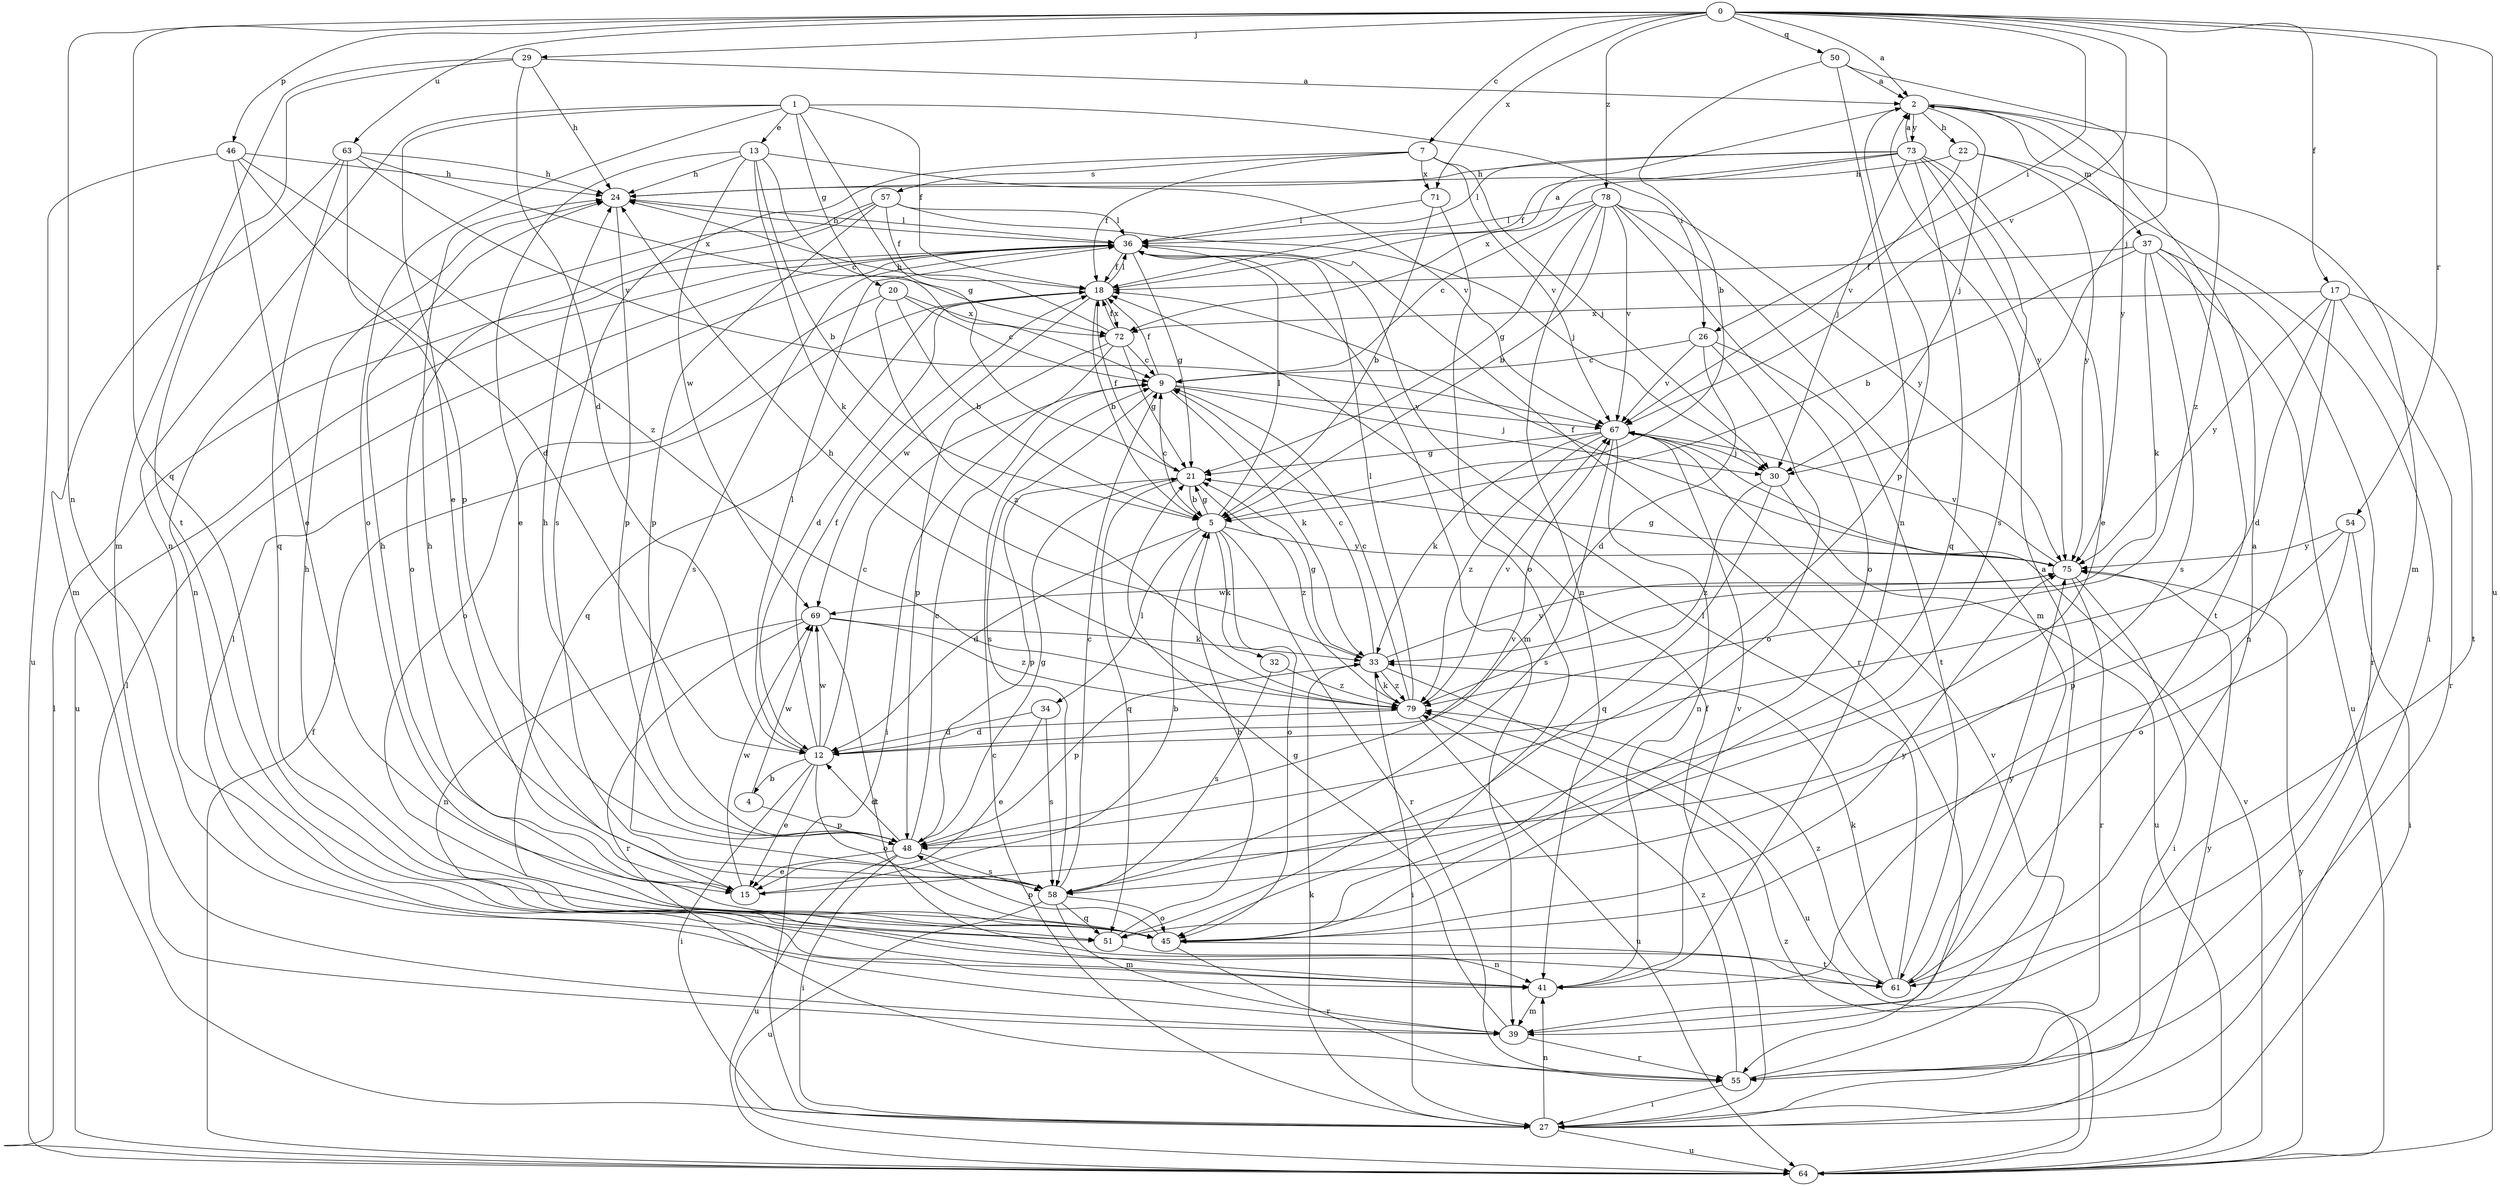 strict digraph  {
0;
1;
2;
4;
5;
7;
9;
12;
13;
15;
17;
18;
20;
21;
22;
24;
26;
27;
29;
30;
32;
33;
34;
36;
37;
39;
41;
45;
46;
48;
50;
51;
54;
55;
57;
58;
61;
63;
64;
67;
69;
71;
72;
73;
75;
78;
79;
0 -> 2  [label=a];
0 -> 7  [label=c];
0 -> 17  [label=f];
0 -> 26  [label=i];
0 -> 29  [label=j];
0 -> 30  [label=j];
0 -> 41  [label=n];
0 -> 46  [label=p];
0 -> 50  [label=q];
0 -> 51  [label=q];
0 -> 54  [label=r];
0 -> 63  [label=u];
0 -> 64  [label=u];
0 -> 67  [label=v];
0 -> 71  [label=x];
0 -> 78  [label=z];
1 -> 13  [label=e];
1 -> 15  [label=e];
1 -> 18  [label=f];
1 -> 20  [label=g];
1 -> 21  [label=g];
1 -> 26  [label=i];
1 -> 41  [label=n];
1 -> 45  [label=o];
2 -> 22  [label=h];
2 -> 30  [label=j];
2 -> 37  [label=m];
2 -> 39  [label=m];
2 -> 48  [label=p];
2 -> 73  [label=y];
2 -> 79  [label=z];
4 -> 48  [label=p];
4 -> 69  [label=w];
5 -> 9  [label=c];
5 -> 12  [label=d];
5 -> 21  [label=g];
5 -> 32  [label=k];
5 -> 34  [label=l];
5 -> 36  [label=l];
5 -> 45  [label=o];
5 -> 55  [label=r];
5 -> 75  [label=y];
7 -> 18  [label=f];
7 -> 30  [label=j];
7 -> 57  [label=s];
7 -> 58  [label=s];
7 -> 67  [label=v];
7 -> 71  [label=x];
9 -> 18  [label=f];
9 -> 30  [label=j];
9 -> 33  [label=k];
9 -> 58  [label=s];
9 -> 67  [label=v];
12 -> 4  [label=b];
12 -> 9  [label=c];
12 -> 15  [label=e];
12 -> 18  [label=f];
12 -> 27  [label=i];
12 -> 36  [label=l];
12 -> 45  [label=o];
12 -> 69  [label=w];
13 -> 5  [label=b];
13 -> 9  [label=c];
13 -> 15  [label=e];
13 -> 24  [label=h];
13 -> 33  [label=k];
13 -> 67  [label=v];
13 -> 69  [label=w];
15 -> 5  [label=b];
15 -> 24  [label=h];
15 -> 69  [label=w];
17 -> 12  [label=d];
17 -> 41  [label=n];
17 -> 55  [label=r];
17 -> 61  [label=t];
17 -> 72  [label=x];
17 -> 75  [label=y];
18 -> 2  [label=a];
18 -> 5  [label=b];
18 -> 12  [label=d];
18 -> 36  [label=l];
18 -> 51  [label=q];
18 -> 69  [label=w];
18 -> 72  [label=x];
20 -> 5  [label=b];
20 -> 9  [label=c];
20 -> 45  [label=o];
20 -> 72  [label=x];
20 -> 79  [label=z];
21 -> 5  [label=b];
21 -> 18  [label=f];
21 -> 48  [label=p];
21 -> 51  [label=q];
21 -> 79  [label=z];
22 -> 24  [label=h];
22 -> 27  [label=i];
22 -> 67  [label=v];
22 -> 75  [label=y];
24 -> 36  [label=l];
24 -> 48  [label=p];
26 -> 9  [label=c];
26 -> 12  [label=d];
26 -> 45  [label=o];
26 -> 61  [label=t];
26 -> 67  [label=v];
27 -> 9  [label=c];
27 -> 18  [label=f];
27 -> 33  [label=k];
27 -> 36  [label=l];
27 -> 41  [label=n];
27 -> 64  [label=u];
27 -> 75  [label=y];
29 -> 2  [label=a];
29 -> 12  [label=d];
29 -> 24  [label=h];
29 -> 39  [label=m];
29 -> 61  [label=t];
30 -> 51  [label=q];
30 -> 64  [label=u];
30 -> 79  [label=z];
32 -> 58  [label=s];
32 -> 79  [label=z];
33 -> 9  [label=c];
33 -> 21  [label=g];
33 -> 27  [label=i];
33 -> 48  [label=p];
33 -> 64  [label=u];
33 -> 75  [label=y];
33 -> 79  [label=z];
34 -> 12  [label=d];
34 -> 15  [label=e];
34 -> 58  [label=s];
36 -> 18  [label=f];
36 -> 21  [label=g];
36 -> 24  [label=h];
36 -> 39  [label=m];
36 -> 55  [label=r];
36 -> 58  [label=s];
36 -> 64  [label=u];
37 -> 5  [label=b];
37 -> 18  [label=f];
37 -> 33  [label=k];
37 -> 55  [label=r];
37 -> 58  [label=s];
37 -> 61  [label=t];
37 -> 64  [label=u];
39 -> 2  [label=a];
39 -> 21  [label=g];
39 -> 36  [label=l];
39 -> 55  [label=r];
41 -> 39  [label=m];
41 -> 67  [label=v];
45 -> 24  [label=h];
45 -> 48  [label=p];
45 -> 55  [label=r];
45 -> 61  [label=t];
45 -> 75  [label=y];
46 -> 12  [label=d];
46 -> 15  [label=e];
46 -> 24  [label=h];
46 -> 64  [label=u];
46 -> 79  [label=z];
48 -> 9  [label=c];
48 -> 12  [label=d];
48 -> 15  [label=e];
48 -> 21  [label=g];
48 -> 24  [label=h];
48 -> 27  [label=i];
48 -> 58  [label=s];
48 -> 64  [label=u];
48 -> 67  [label=v];
50 -> 2  [label=a];
50 -> 5  [label=b];
50 -> 41  [label=n];
50 -> 75  [label=y];
51 -> 5  [label=b];
51 -> 41  [label=n];
54 -> 27  [label=i];
54 -> 45  [label=o];
54 -> 48  [label=p];
54 -> 75  [label=y];
55 -> 27  [label=i];
55 -> 67  [label=v];
55 -> 79  [label=z];
57 -> 18  [label=f];
57 -> 30  [label=j];
57 -> 36  [label=l];
57 -> 41  [label=n];
57 -> 45  [label=o];
57 -> 48  [label=p];
58 -> 9  [label=c];
58 -> 24  [label=h];
58 -> 39  [label=m];
58 -> 45  [label=o];
58 -> 51  [label=q];
58 -> 64  [label=u];
61 -> 2  [label=a];
61 -> 33  [label=k];
61 -> 36  [label=l];
61 -> 75  [label=y];
61 -> 79  [label=z];
63 -> 24  [label=h];
63 -> 39  [label=m];
63 -> 48  [label=p];
63 -> 51  [label=q];
63 -> 67  [label=v];
63 -> 72  [label=x];
64 -> 18  [label=f];
64 -> 36  [label=l];
64 -> 67  [label=v];
64 -> 75  [label=y];
64 -> 79  [label=z];
67 -> 21  [label=g];
67 -> 30  [label=j];
67 -> 33  [label=k];
67 -> 41  [label=n];
67 -> 58  [label=s];
67 -> 79  [label=z];
69 -> 33  [label=k];
69 -> 41  [label=n];
69 -> 55  [label=r];
69 -> 61  [label=t];
69 -> 79  [label=z];
71 -> 5  [label=b];
71 -> 36  [label=l];
71 -> 45  [label=o];
72 -> 9  [label=c];
72 -> 18  [label=f];
72 -> 21  [label=g];
72 -> 24  [label=h];
72 -> 27  [label=i];
72 -> 48  [label=p];
73 -> 2  [label=a];
73 -> 15  [label=e];
73 -> 18  [label=f];
73 -> 24  [label=h];
73 -> 30  [label=j];
73 -> 36  [label=l];
73 -> 51  [label=q];
73 -> 58  [label=s];
73 -> 72  [label=x];
73 -> 75  [label=y];
75 -> 18  [label=f];
75 -> 21  [label=g];
75 -> 27  [label=i];
75 -> 55  [label=r];
75 -> 67  [label=v];
75 -> 69  [label=w];
78 -> 5  [label=b];
78 -> 9  [label=c];
78 -> 21  [label=g];
78 -> 36  [label=l];
78 -> 39  [label=m];
78 -> 41  [label=n];
78 -> 45  [label=o];
78 -> 67  [label=v];
78 -> 75  [label=y];
79 -> 9  [label=c];
79 -> 12  [label=d];
79 -> 24  [label=h];
79 -> 33  [label=k];
79 -> 36  [label=l];
79 -> 64  [label=u];
79 -> 67  [label=v];
}
